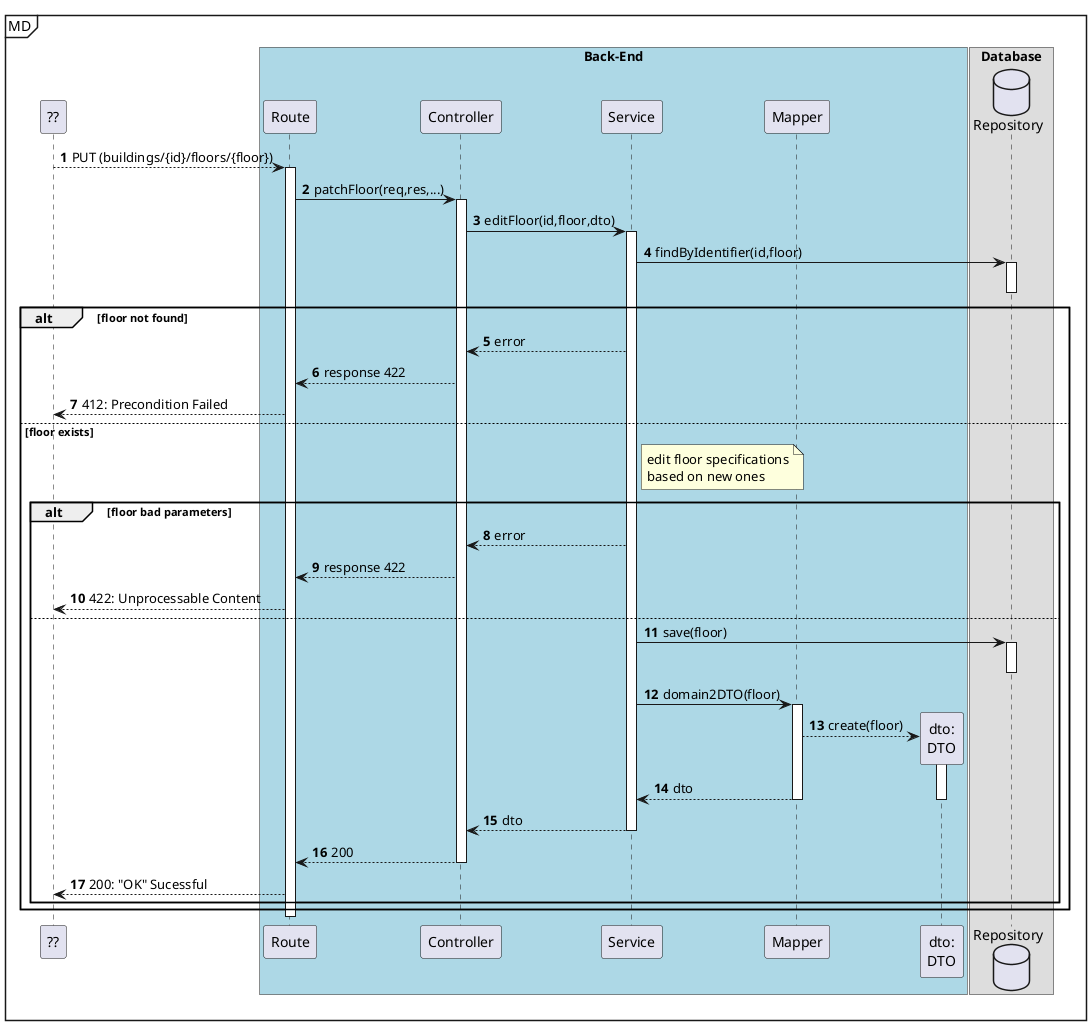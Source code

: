 @startuml
autonumber

participant "??" as ui

mainframe MD
box "Back-End" #LightBlue
participant "Route" as r
participant "Controller" as ctrl
participant "Service" as svc


participant "Mapper" as map
participant "dto:\nDTO" as dto
end box

box "Database"
database "Repository" as repo
'participant "floor:\nFloor" as e
end box

ui --> r: PUT (buildings/{id}/floors/{floor})
    activate r
            r -> ctrl : patchFloor(req,res,...)
                activate ctrl
                    ctrl -> svc : editFloor(id,floor,dto)
                    activate svc
                        svc -> repo : findByIdentifier(id,floor)
                        activate repo
                            'repo --> e **: create()
                        deactivate repo

                        alt floor not found
                            svc --> ctrl : error
                            ctrl --> r : response 422
                            ui <--r : 412: Precondition Failed
                        else floor exists

                            note right of svc
                                edit floor specifications
                                based on new ones
                            end note


                        alt floor bad parameters
                            svc --> ctrl : error
                            ctrl --> r : response 422
                            ui <--r : 422: Unprocessable Content
                        else
                           svc -> repo : save(floor)
                           activate repo
                           deactivate repo

                        svc -> map : domain2DTO(floor)
                        activate map
                            map --> dto **: create(floor)
                            activate dto

                            map --> svc : dto
                            deactivate dto
                        deactivate map

                        svc --> ctrl : dto
                    deactivate svc

                    ctrl --> r : 200
                deactivate ctrl




        ui <--r: 200: "OK" Sucessful
        end
     end
    deactivate r

@enduml
